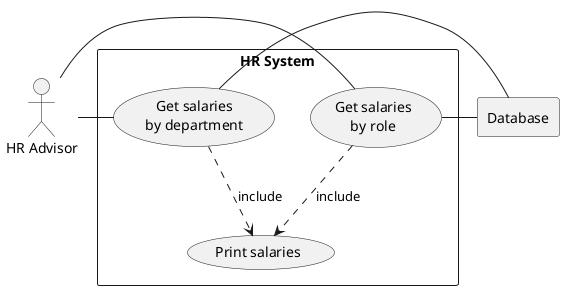 @startuml

actor HR as "HR Advisor"

rectangle Database

rectangle "HR System" {
    usecase UC4 as "Get salaries
    by role"

    usecase UCa as "Print salaries"

    HR - UC4
    UC4 ..> UCa : include
    UC4 - Database
}

rectangle "HR System" {
    usecase UC3 as "Get salaries
    by department"

    HR - UC3
    UC3 ..> UCa : include
    UC3 - Database
}

@enduml